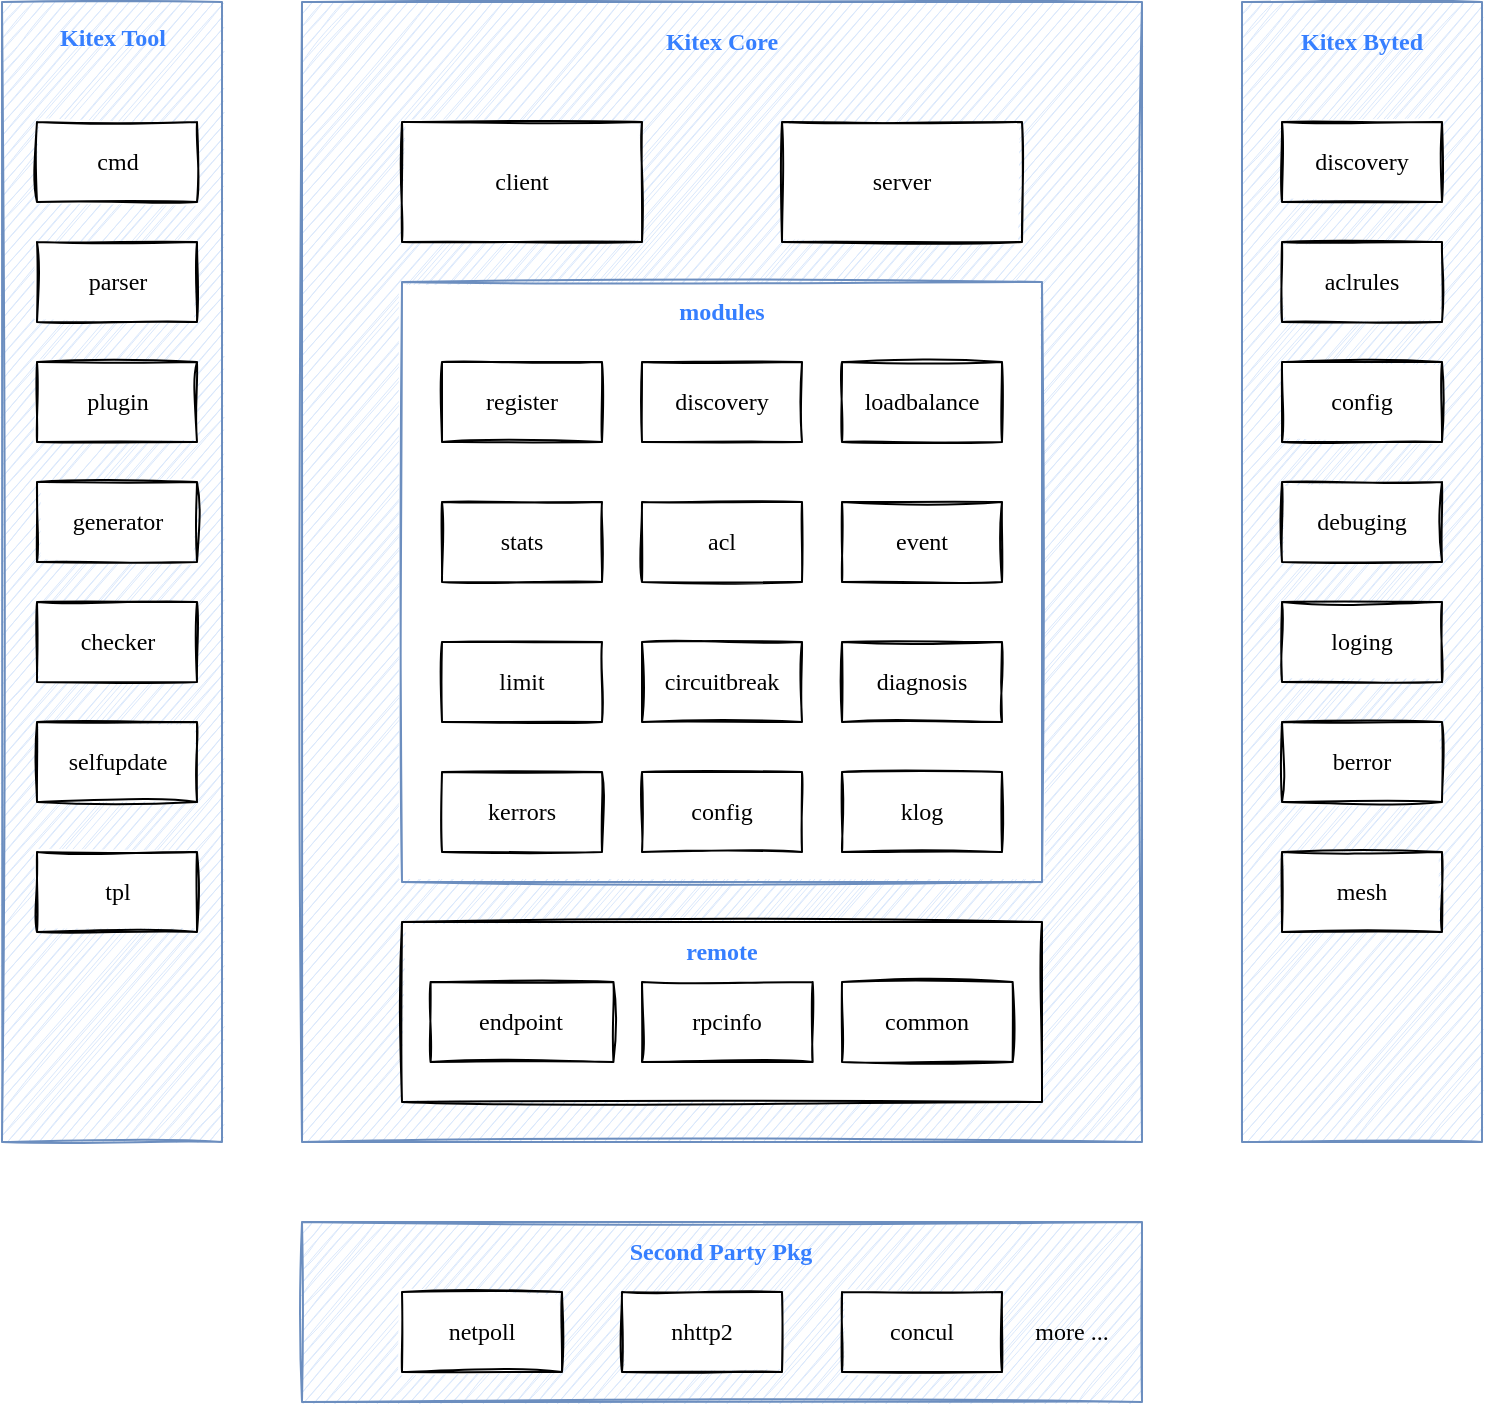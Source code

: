 <mxfile version="16.5.2" type="github">
  <diagram id="eNTQKgGFc6DE7qhX1mz0" name="Page-1">
    <mxGraphModel dx="1186" dy="764" grid="1" gridSize="10" guides="1" tooltips="1" connect="1" arrows="1" fold="1" page="1" pageScale="1" pageWidth="827" pageHeight="1169" math="0" shadow="0">
      <root>
        <mxCell id="0" />
        <mxCell id="1" parent="0" />
        <mxCell id="CHn5kOftE3MrnY2JVvdx-1" value="" style="rounded=0;whiteSpace=wrap;html=1;sketch=1;fillColor=#dae8fc;strokeColor=#6c8ebf;" vertex="1" parent="1">
          <mxGeometry x="220" y="180" width="420" height="570" as="geometry" />
        </mxCell>
        <mxCell id="CHn5kOftE3MrnY2JVvdx-2" value="client" style="rounded=0;whiteSpace=wrap;html=1;sketch=1;fontFamily=Tahoma;" vertex="1" parent="1">
          <mxGeometry x="270" y="240" width="120" height="60" as="geometry" />
        </mxCell>
        <mxCell id="CHn5kOftE3MrnY2JVvdx-3" value="server" style="rounded=0;whiteSpace=wrap;html=1;sketch=1;fontFamily=Tahoma;" vertex="1" parent="1">
          <mxGeometry x="460" y="240" width="120" height="60" as="geometry" />
        </mxCell>
        <mxCell id="CHn5kOftE3MrnY2JVvdx-4" value="&lt;b&gt;Kitex Core&lt;/b&gt;" style="text;html=1;strokeColor=none;fillColor=none;align=center;verticalAlign=middle;whiteSpace=wrap;rounded=0;sketch=1;fontFamily=Verdana;fontColor=#367FFF;" vertex="1" parent="1">
          <mxGeometry x="385" y="190" width="90" height="20" as="geometry" />
        </mxCell>
        <mxCell id="CHn5kOftE3MrnY2JVvdx-5" value="" style="whiteSpace=wrap;html=1;rounded=0;sketch=1;fillColor=default;strokeColor=#6c8ebf;" vertex="1" parent="1">
          <mxGeometry x="270" y="320" width="320" height="300" as="geometry" />
        </mxCell>
        <mxCell id="CHn5kOftE3MrnY2JVvdx-6" value="register" style="rounded=0;whiteSpace=wrap;html=1;sketch=1;fontFamily=Tahoma;" vertex="1" parent="1">
          <mxGeometry x="290" y="360" width="80" height="40" as="geometry" />
        </mxCell>
        <mxCell id="CHn5kOftE3MrnY2JVvdx-7" value="modules" style="text;html=1;strokeColor=none;fillColor=none;align=center;verticalAlign=middle;whiteSpace=wrap;rounded=0;sketch=1;fontFamily=Verdana;fontStyle=1;fontColor=#367FFF;" vertex="1" parent="1">
          <mxGeometry x="400" y="320" width="60" height="30" as="geometry" />
        </mxCell>
        <mxCell id="CHn5kOftE3MrnY2JVvdx-9" value="discovery" style="rounded=0;whiteSpace=wrap;html=1;sketch=1;fontFamily=Tahoma;" vertex="1" parent="1">
          <mxGeometry x="390" y="360" width="80" height="40" as="geometry" />
        </mxCell>
        <mxCell id="CHn5kOftE3MrnY2JVvdx-10" value="loadbalance" style="rounded=0;whiteSpace=wrap;html=1;sketch=1;fontFamily=Tahoma;" vertex="1" parent="1">
          <mxGeometry x="490" y="360" width="80" height="40" as="geometry" />
        </mxCell>
        <mxCell id="CHn5kOftE3MrnY2JVvdx-11" value="stats" style="rounded=0;whiteSpace=wrap;html=1;sketch=1;fontFamily=Tahoma;" vertex="1" parent="1">
          <mxGeometry x="290" y="430" width="80" height="40" as="geometry" />
        </mxCell>
        <mxCell id="CHn5kOftE3MrnY2JVvdx-12" value="acl" style="rounded=0;whiteSpace=wrap;html=1;sketch=1;fontFamily=Tahoma;" vertex="1" parent="1">
          <mxGeometry x="390" y="430" width="80" height="40" as="geometry" />
        </mxCell>
        <mxCell id="CHn5kOftE3MrnY2JVvdx-13" value="event" style="rounded=0;whiteSpace=wrap;html=1;sketch=1;fontFamily=Tahoma;" vertex="1" parent="1">
          <mxGeometry x="490" y="430" width="80" height="40" as="geometry" />
        </mxCell>
        <mxCell id="CHn5kOftE3MrnY2JVvdx-14" value="limit" style="rounded=0;whiteSpace=wrap;html=1;sketch=1;fontFamily=Tahoma;" vertex="1" parent="1">
          <mxGeometry x="290" y="500" width="80" height="40" as="geometry" />
        </mxCell>
        <mxCell id="CHn5kOftE3MrnY2JVvdx-15" value="circuitbreak" style="rounded=0;whiteSpace=wrap;html=1;sketch=1;fontFamily=Tahoma;" vertex="1" parent="1">
          <mxGeometry x="390" y="500" width="80" height="40" as="geometry" />
        </mxCell>
        <mxCell id="CHn5kOftE3MrnY2JVvdx-16" value="diagnosis" style="rounded=0;whiteSpace=wrap;html=1;sketch=1;fontFamily=Tahoma;" vertex="1" parent="1">
          <mxGeometry x="490" y="500" width="80" height="40" as="geometry" />
        </mxCell>
        <mxCell id="CHn5kOftE3MrnY2JVvdx-17" value="kerrors" style="rounded=0;whiteSpace=wrap;html=1;sketch=1;fontFamily=Tahoma;" vertex="1" parent="1">
          <mxGeometry x="290" y="565" width="80" height="40" as="geometry" />
        </mxCell>
        <mxCell id="CHn5kOftE3MrnY2JVvdx-18" value="config" style="rounded=0;whiteSpace=wrap;html=1;sketch=1;fontFamily=Tahoma;" vertex="1" parent="1">
          <mxGeometry x="390" y="565" width="80" height="40" as="geometry" />
        </mxCell>
        <mxCell id="CHn5kOftE3MrnY2JVvdx-19" value="klog" style="rounded=0;whiteSpace=wrap;html=1;sketch=1;fontFamily=Tahoma;" vertex="1" parent="1">
          <mxGeometry x="490" y="565" width="80" height="40" as="geometry" />
        </mxCell>
        <mxCell id="CHn5kOftE3MrnY2JVvdx-25" value="" style="rounded=0;whiteSpace=wrap;html=1;sketch=1;" vertex="1" parent="1">
          <mxGeometry x="270" y="640" width="320" height="90" as="geometry" />
        </mxCell>
        <mxCell id="CHn5kOftE3MrnY2JVvdx-27" value="endpoint" style="rounded=0;whiteSpace=wrap;html=1;sketch=1;aspect=fixed;fontFamily=Tahoma;" vertex="1" parent="1">
          <mxGeometry x="284.29" y="670" width="91.43" height="40" as="geometry" />
        </mxCell>
        <mxCell id="CHn5kOftE3MrnY2JVvdx-29" value="rpcinfo" style="rounded=0;whiteSpace=wrap;html=1;sketch=1;aspect=fixed;fontFamily=Tahoma;" vertex="1" parent="1">
          <mxGeometry x="390" y="670" width="85.33" height="40" as="geometry" />
        </mxCell>
        <mxCell id="CHn5kOftE3MrnY2JVvdx-30" value="common" style="rounded=0;whiteSpace=wrap;html=1;sketch=1;aspect=fixed;fontFamily=Tahoma;" vertex="1" parent="1">
          <mxGeometry x="490" y="670" width="85.33" height="40" as="geometry" />
        </mxCell>
        <mxCell id="CHn5kOftE3MrnY2JVvdx-31" value="remote" style="text;html=1;strokeColor=none;fillColor=none;align=center;verticalAlign=middle;whiteSpace=wrap;rounded=0;sketch=1;fontFamily=Verdana;fontStyle=1;fontColor=#367FFF;" vertex="1" parent="1">
          <mxGeometry x="400" y="640" width="60" height="30" as="geometry" />
        </mxCell>
        <mxCell id="CHn5kOftE3MrnY2JVvdx-33" value="" style="rounded=0;whiteSpace=wrap;html=1;sketch=1;fontFamily=Verdana;fillColor=#dae8fc;strokeColor=#6c8ebf;" vertex="1" parent="1">
          <mxGeometry x="70" y="180" width="110" height="570" as="geometry" />
        </mxCell>
        <mxCell id="CHn5kOftE3MrnY2JVvdx-34" value="Kitex Tool" style="text;html=1;strokeColor=none;fillColor=none;align=center;verticalAlign=middle;whiteSpace=wrap;rounded=0;sketch=1;fontFamily=Verdana;fontColor=#367FFF;fontStyle=1" vertex="1" parent="1">
          <mxGeometry x="87.5" y="185" width="75" height="25" as="geometry" />
        </mxCell>
        <mxCell id="CHn5kOftE3MrnY2JVvdx-35" value="&lt;font face=&quot;Tahoma&quot;&gt;cmd&lt;/font&gt;" style="rounded=0;whiteSpace=wrap;html=1;sketch=1;" vertex="1" parent="1">
          <mxGeometry x="87.5" y="240" width="80" height="40" as="geometry" />
        </mxCell>
        <mxCell id="CHn5kOftE3MrnY2JVvdx-36" value="&lt;font face=&quot;Tahoma&quot;&gt;parser&lt;/font&gt;" style="rounded=0;whiteSpace=wrap;html=1;sketch=1;" vertex="1" parent="1">
          <mxGeometry x="87.5" y="300" width="80" height="40" as="geometry" />
        </mxCell>
        <mxCell id="CHn5kOftE3MrnY2JVvdx-37" value="&lt;font face=&quot;Tahoma&quot;&gt;plugin&lt;/font&gt;" style="rounded=0;whiteSpace=wrap;html=1;sketch=1;" vertex="1" parent="1">
          <mxGeometry x="87.5" y="360" width="80" height="40" as="geometry" />
        </mxCell>
        <mxCell id="CHn5kOftE3MrnY2JVvdx-38" value="generator" style="rounded=0;whiteSpace=wrap;html=1;sketch=1;fontFamily=Tahoma;" vertex="1" parent="1">
          <mxGeometry x="87.5" y="420" width="80" height="40" as="geometry" />
        </mxCell>
        <mxCell id="CHn5kOftE3MrnY2JVvdx-39" value="checker" style="rounded=0;whiteSpace=wrap;html=1;sketch=1;fontFamily=Tahoma;" vertex="1" parent="1">
          <mxGeometry x="87.5" y="480" width="80" height="40" as="geometry" />
        </mxCell>
        <mxCell id="CHn5kOftE3MrnY2JVvdx-40" value="selfupdate" style="rounded=0;whiteSpace=wrap;html=1;sketch=1;fontFamily=Tahoma;" vertex="1" parent="1">
          <mxGeometry x="87.5" y="540" width="80" height="40" as="geometry" />
        </mxCell>
        <mxCell id="CHn5kOftE3MrnY2JVvdx-41" value="tpl" style="rounded=0;whiteSpace=wrap;html=1;sketch=1;fontFamily=Tahoma;" vertex="1" parent="1">
          <mxGeometry x="87.5" y="605" width="80" height="40" as="geometry" />
        </mxCell>
        <mxCell id="CHn5kOftE3MrnY2JVvdx-42" value="" style="rounded=0;whiteSpace=wrap;html=1;sketch=1;fontFamily=Verdana;fillColor=#dae8fc;strokeColor=#6c8ebf;" vertex="1" parent="1">
          <mxGeometry x="690" y="180" width="120" height="570" as="geometry" />
        </mxCell>
        <mxCell id="CHn5kOftE3MrnY2JVvdx-44" value="Kitex Byted" style="text;html=1;strokeColor=none;fillColor=none;align=center;verticalAlign=middle;whiteSpace=wrap;rounded=0;sketch=1;fontFamily=Verdana;fontColor=#367FFF;fontStyle=1" vertex="1" parent="1">
          <mxGeometry x="700" y="190" width="100" height="20" as="geometry" />
        </mxCell>
        <mxCell id="CHn5kOftE3MrnY2JVvdx-45" value="discovery" style="rounded=0;whiteSpace=wrap;html=1;sketch=1;fontFamily=Tahoma;" vertex="1" parent="1">
          <mxGeometry x="710" y="240" width="80" height="40" as="geometry" />
        </mxCell>
        <mxCell id="CHn5kOftE3MrnY2JVvdx-46" value="aclrules" style="rounded=0;whiteSpace=wrap;html=1;sketch=1;fontFamily=Tahoma;" vertex="1" parent="1">
          <mxGeometry x="710" y="300" width="80" height="40" as="geometry" />
        </mxCell>
        <mxCell id="CHn5kOftE3MrnY2JVvdx-47" value="config" style="rounded=0;whiteSpace=wrap;html=1;sketch=1;fontFamily=Tahoma;" vertex="1" parent="1">
          <mxGeometry x="710" y="360" width="80" height="40" as="geometry" />
        </mxCell>
        <mxCell id="CHn5kOftE3MrnY2JVvdx-48" value="debuging" style="rounded=0;whiteSpace=wrap;html=1;sketch=1;fontFamily=Tahoma;" vertex="1" parent="1">
          <mxGeometry x="710" y="420" width="80" height="40" as="geometry" />
        </mxCell>
        <mxCell id="CHn5kOftE3MrnY2JVvdx-49" value="loging" style="rounded=0;whiteSpace=wrap;html=1;sketch=1;fontFamily=Tahoma;" vertex="1" parent="1">
          <mxGeometry x="710" y="480" width="80" height="40" as="geometry" />
        </mxCell>
        <mxCell id="CHn5kOftE3MrnY2JVvdx-50" value="berror" style="rounded=0;whiteSpace=wrap;html=1;sketch=1;fontFamily=Tahoma;" vertex="1" parent="1">
          <mxGeometry x="710" y="540" width="80" height="40" as="geometry" />
        </mxCell>
        <mxCell id="CHn5kOftE3MrnY2JVvdx-51" value="mesh" style="rounded=0;whiteSpace=wrap;html=1;sketch=1;fontFamily=Tahoma;" vertex="1" parent="1">
          <mxGeometry x="710" y="605" width="80" height="40" as="geometry" />
        </mxCell>
        <mxCell id="CHn5kOftE3MrnY2JVvdx-52" value="" style="rounded=0;whiteSpace=wrap;html=1;sketch=1;fontFamily=Verdana;fillColor=#dae8fc;strokeColor=#6c8ebf;" vertex="1" parent="1">
          <mxGeometry x="220" y="790" width="420" height="90" as="geometry" />
        </mxCell>
        <mxCell id="CHn5kOftE3MrnY2JVvdx-53" value="Second Party Pkg" style="text;html=1;strokeColor=none;fillColor=none;align=center;verticalAlign=middle;whiteSpace=wrap;rounded=0;sketch=1;fontFamily=Verdana;fontColor=#367FFF;fontStyle=1" vertex="1" parent="1">
          <mxGeometry x="356.33" y="790" width="147.34" height="30" as="geometry" />
        </mxCell>
        <mxCell id="CHn5kOftE3MrnY2JVvdx-54" value="netpoll" style="rounded=0;whiteSpace=wrap;html=1;sketch=1;fontFamily=Tahoma;" vertex="1" parent="1">
          <mxGeometry x="270" y="825" width="80" height="40" as="geometry" />
        </mxCell>
        <mxCell id="CHn5kOftE3MrnY2JVvdx-55" value="nhttp2" style="rounded=0;whiteSpace=wrap;html=1;sketch=1;fontFamily=Tahoma;" vertex="1" parent="1">
          <mxGeometry x="380" y="825" width="80" height="40" as="geometry" />
        </mxCell>
        <mxCell id="CHn5kOftE3MrnY2JVvdx-56" value="concul" style="rounded=0;whiteSpace=wrap;html=1;sketch=1;fontFamily=Tahoma;" vertex="1" parent="1">
          <mxGeometry x="490" y="825" width="80" height="40" as="geometry" />
        </mxCell>
        <mxCell id="CHn5kOftE3MrnY2JVvdx-57" value="more ..." style="text;html=1;strokeColor=none;fillColor=none;align=center;verticalAlign=middle;whiteSpace=wrap;rounded=0;sketch=1;fontFamily=Verdana;fontColor=#000000;" vertex="1" parent="1">
          <mxGeometry x="575.33" y="830" width="60" height="30" as="geometry" />
        </mxCell>
      </root>
    </mxGraphModel>
  </diagram>
</mxfile>
